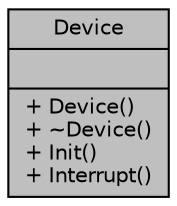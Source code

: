 digraph "Device"
{
  edge [fontname="Helvetica",fontsize="10",labelfontname="Helvetica",labelfontsize="10"];
  node [fontname="Helvetica",fontsize="10",shape=record];
  Node1 [label="{Device\n||+ Device()\l+ ~Device()\l+ Init()\l+ Interrupt()\l}",height=0.2,width=0.4,color="black", fillcolor="grey75", style="filled", fontcolor="black"];
}
